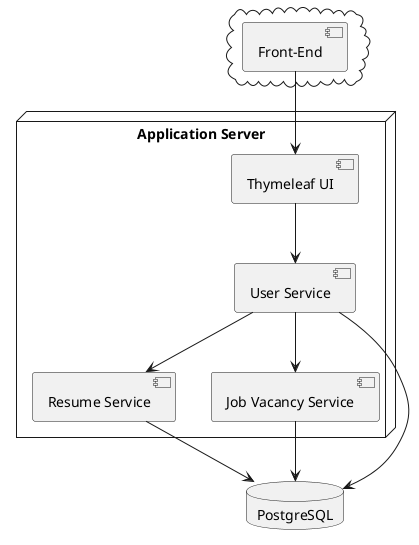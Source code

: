 @startuml Deployment Diagram

cloud {
  [Front-End]
}

node "Application Server" {
  component [Thymeleaf UI]
  component [User Service]
  component [Resume Service]
  component [Job Vacancy Service]
}

database "PostgreSQL" as db

[Front-End] --> [Thymeleaf UI]
[Thymeleaf UI] --> [User Service]
[User Service] --> db
[User Service] --> [Resume Service]
[User Service] --> [Job Vacancy Service]
[Resume Service] --> db
[Job Vacancy Service] --> db

@enduml